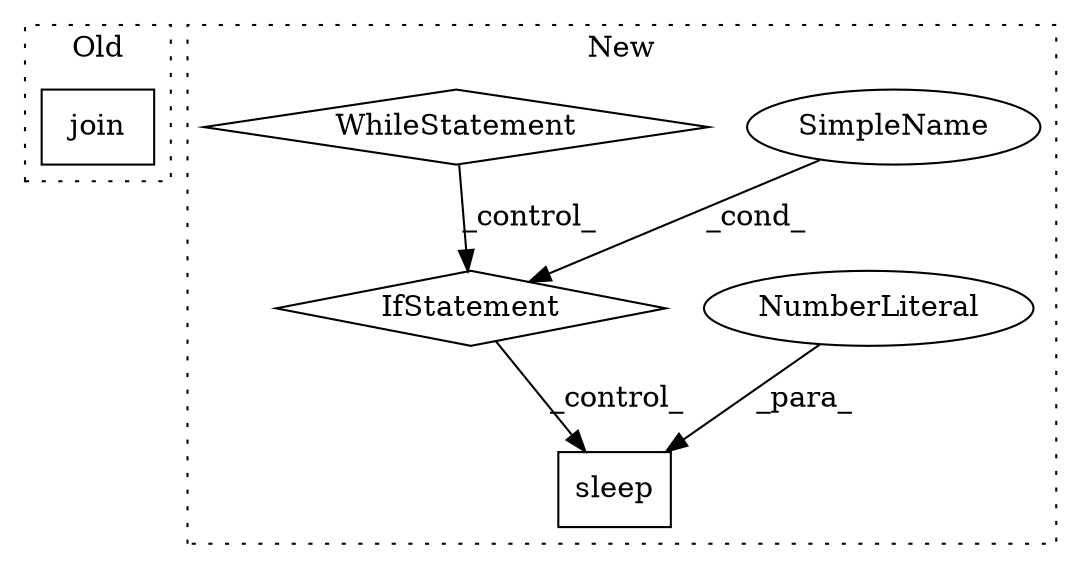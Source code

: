 digraph G {
subgraph cluster0 {
1 [label="join" a="32" s="6525" l="6" shape="box"];
label = "Old";
style="dotted";
}
subgraph cluster1 {
2 [label="sleep" a="32" s="6471,6478" l="6,1" shape="box"];
3 [label="NumberLiteral" a="34" s="6477" l="1" shape="ellipse"];
4 [label="IfStatement" a="25" s="6436,6452" l="4,2" shape="diamond"];
5 [label="SimpleName" a="42" s="" l="" shape="ellipse"];
6 [label="WhileStatement" a="61" s="6151,6200" l="7,2" shape="diamond"];
label = "New";
style="dotted";
}
3 -> 2 [label="_para_"];
4 -> 2 [label="_control_"];
5 -> 4 [label="_cond_"];
6 -> 4 [label="_control_"];
}